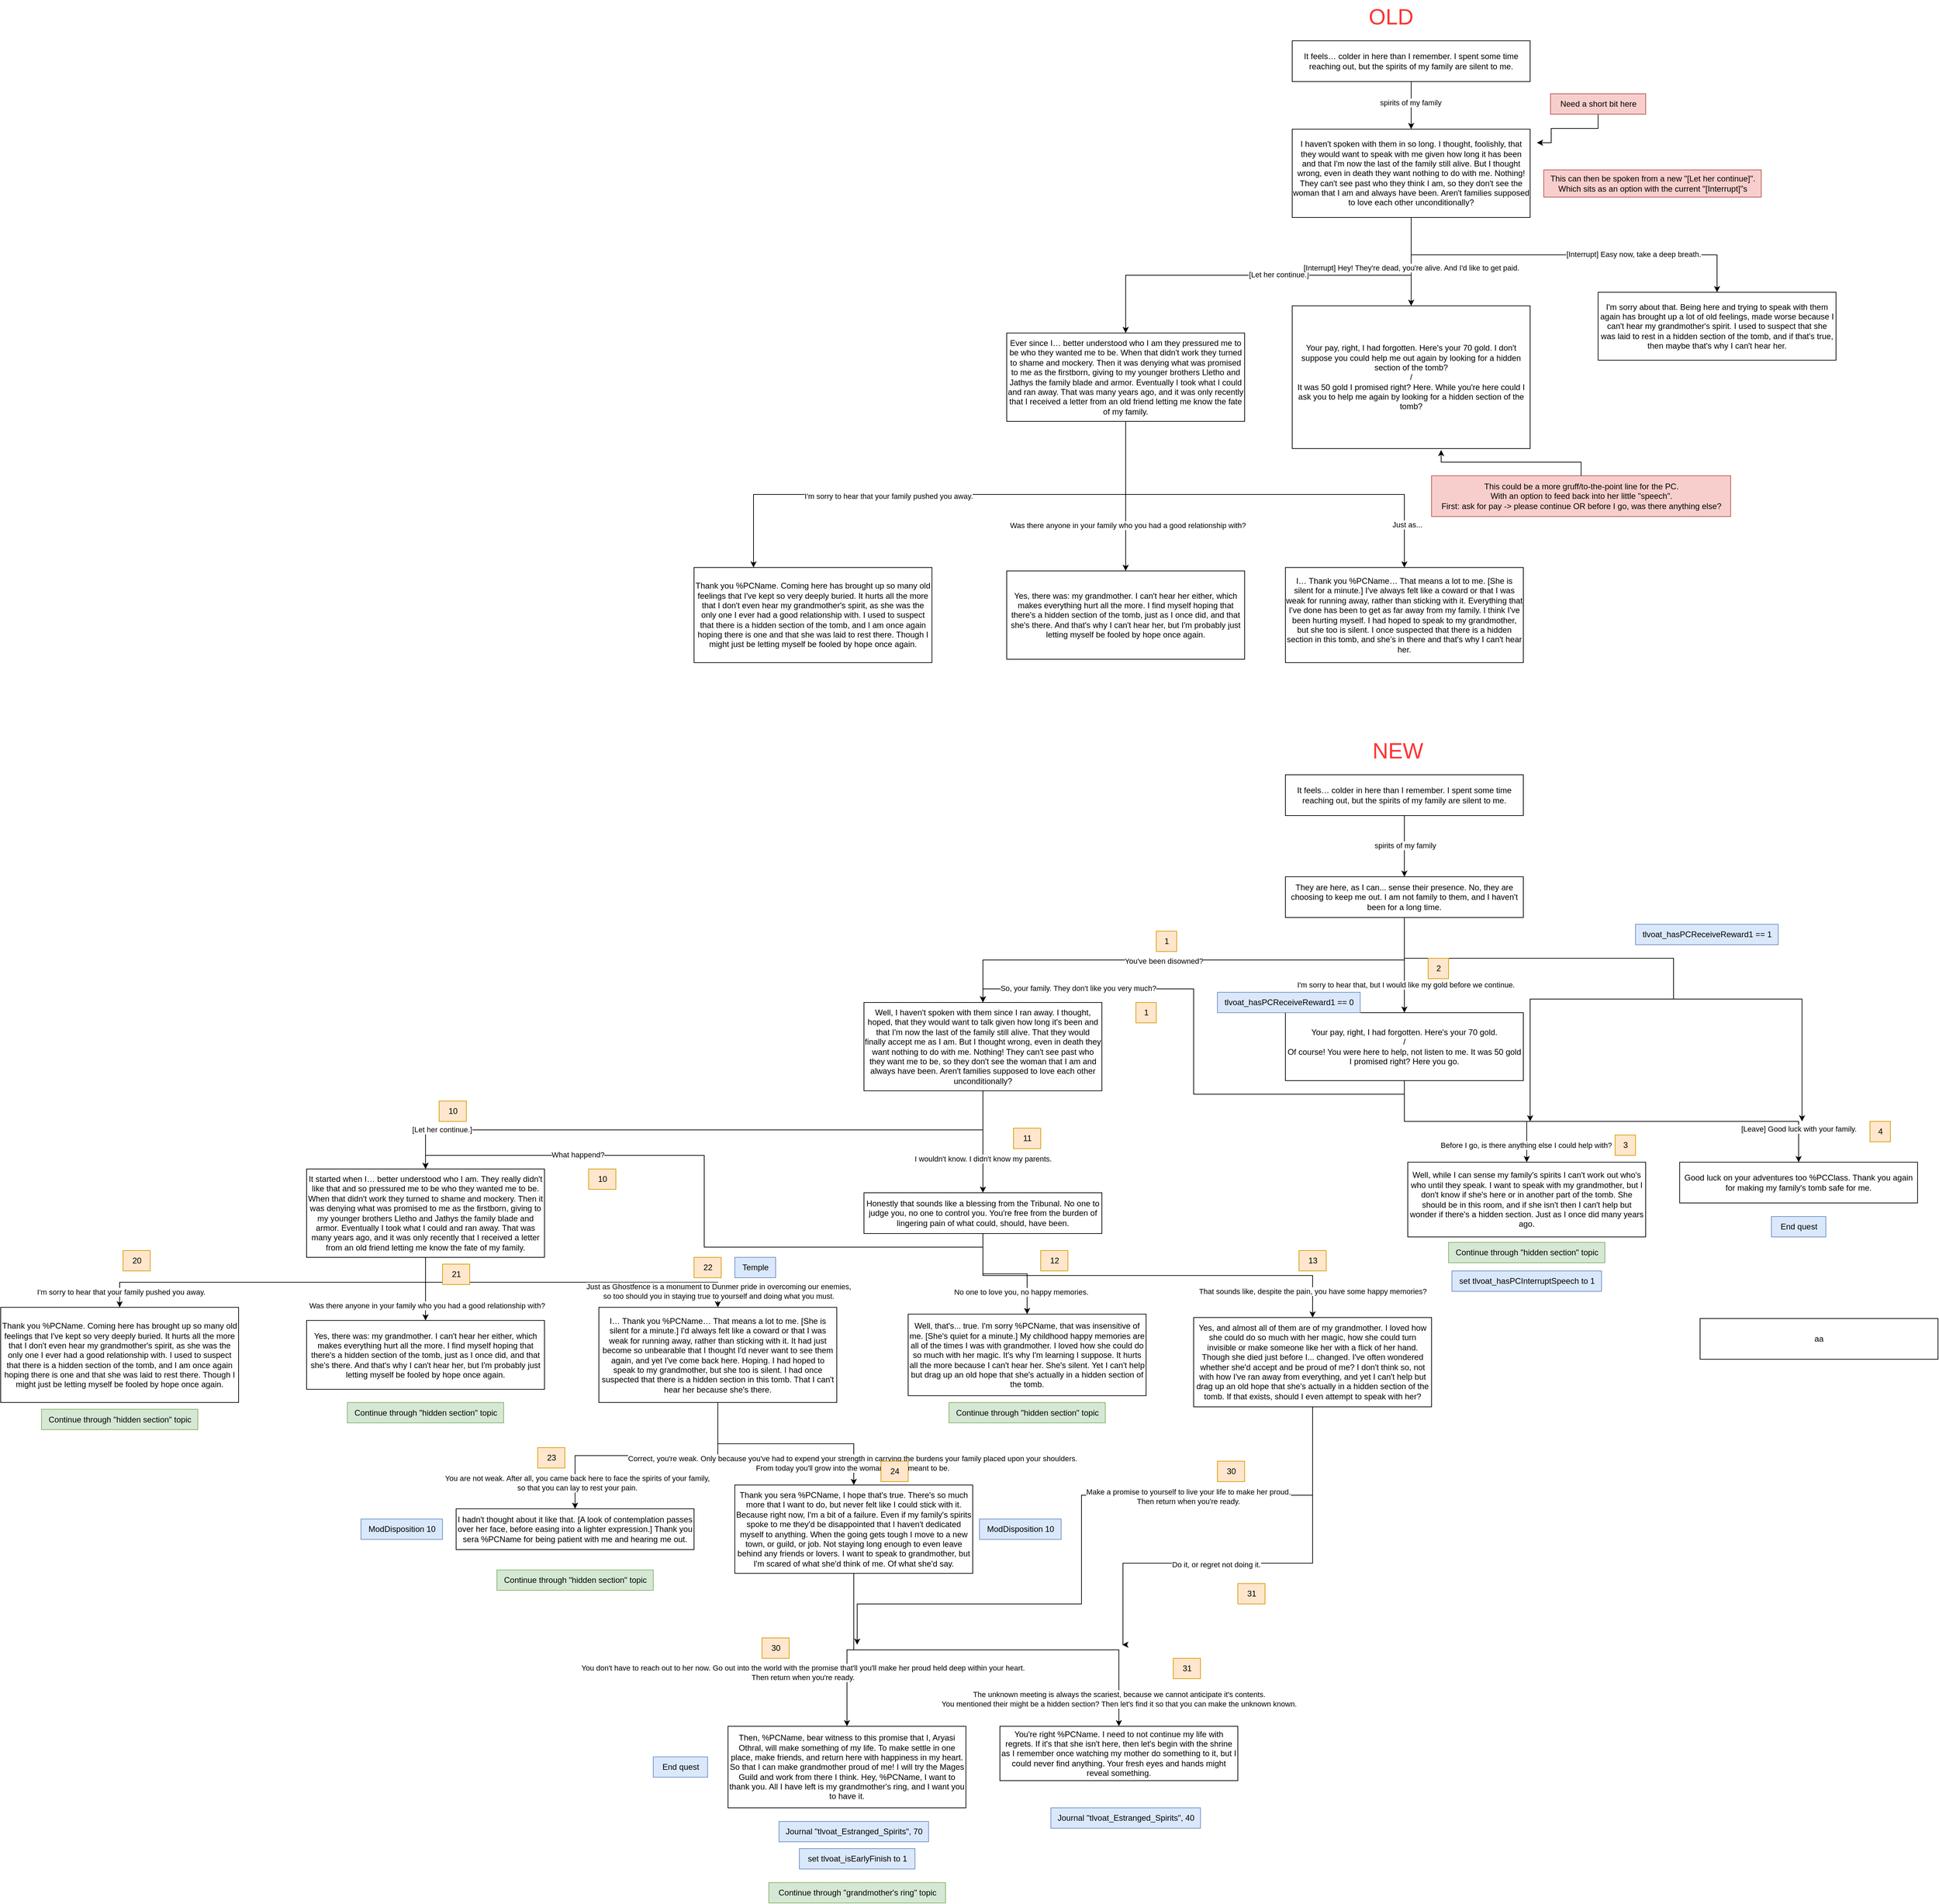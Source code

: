 <mxfile version="26.0.16">
  <diagram name="Page-1" id="907H_8X75_HjY04pCW_Z">
    <mxGraphModel dx="3785" dy="1836" grid="1" gridSize="10" guides="1" tooltips="1" connect="1" arrows="1" fold="1" page="1" pageScale="1" pageWidth="850" pageHeight="1100" math="0" shadow="0">
      <root>
        <mxCell id="0" />
        <mxCell id="1" parent="0" />
        <mxCell id="Po-c8Y7y1Jj03TQiTFve-6" style="edgeStyle=orthogonalEdgeStyle;rounded=0;orthogonalLoop=1;jettySize=auto;html=1;exitX=0.5;exitY=1;exitDx=0;exitDy=0;entryX=0.5;entryY=0;entryDx=0;entryDy=0;" parent="1" source="Po-c8Y7y1Jj03TQiTFve-1" target="Po-c8Y7y1Jj03TQiTFve-2" edge="1">
          <mxGeometry relative="1" as="geometry" />
        </mxCell>
        <mxCell id="Po-c8Y7y1Jj03TQiTFve-7" value="&lt;div&gt;spirits of my family&lt;/div&gt;" style="edgeLabel;html=1;align=center;verticalAlign=middle;resizable=0;points=[];" parent="Po-c8Y7y1Jj03TQiTFve-6" vertex="1" connectable="0">
          <mxGeometry x="-0.114" y="-1" relative="1" as="geometry">
            <mxPoint as="offset" />
          </mxGeometry>
        </mxCell>
        <mxCell id="Po-c8Y7y1Jj03TQiTFve-1" value="It feels… colder in here than I remember. I spent some time reaching out, but the spirits of my family are silent to me." style="rounded=0;whiteSpace=wrap;html=1;" parent="1" vertex="1">
          <mxGeometry x="120" y="-1040" width="350" height="60" as="geometry" />
        </mxCell>
        <mxCell id="Po-c8Y7y1Jj03TQiTFve-8" style="edgeStyle=orthogonalEdgeStyle;rounded=0;orthogonalLoop=1;jettySize=auto;html=1;exitX=0.5;exitY=1;exitDx=0;exitDy=0;entryX=0.5;entryY=0;entryDx=0;entryDy=0;" parent="1" source="Po-c8Y7y1Jj03TQiTFve-2" target="Po-c8Y7y1Jj03TQiTFve-3" edge="1">
          <mxGeometry relative="1" as="geometry" />
        </mxCell>
        <mxCell id="Po-c8Y7y1Jj03TQiTFve-9" value="&lt;div&gt;[Let her continue.]&lt;/div&gt;" style="edgeLabel;html=1;align=center;verticalAlign=middle;resizable=0;points=[];" parent="Po-c8Y7y1Jj03TQiTFve-8" vertex="1" connectable="0">
          <mxGeometry x="-0.05" y="-1" relative="1" as="geometry">
            <mxPoint as="offset" />
          </mxGeometry>
        </mxCell>
        <mxCell id="Po-c8Y7y1Jj03TQiTFve-10" style="edgeStyle=orthogonalEdgeStyle;rounded=0;orthogonalLoop=1;jettySize=auto;html=1;exitX=0.5;exitY=1;exitDx=0;exitDy=0;entryX=0.5;entryY=0;entryDx=0;entryDy=0;" parent="1" source="Po-c8Y7y1Jj03TQiTFve-2" target="Po-c8Y7y1Jj03TQiTFve-4" edge="1">
          <mxGeometry relative="1" as="geometry" />
        </mxCell>
        <mxCell id="Po-c8Y7y1Jj03TQiTFve-11" value="[Interrupt] Hey! They&#39;re dead, you&#39;re alive. And I&#39;d like to get paid." style="edgeLabel;html=1;align=center;verticalAlign=middle;resizable=0;points=[];" parent="Po-c8Y7y1Jj03TQiTFve-10" vertex="1" connectable="0">
          <mxGeometry x="0.139" relative="1" as="geometry">
            <mxPoint as="offset" />
          </mxGeometry>
        </mxCell>
        <mxCell id="Po-c8Y7y1Jj03TQiTFve-12" style="edgeStyle=orthogonalEdgeStyle;rounded=0;orthogonalLoop=1;jettySize=auto;html=1;exitX=0.5;exitY=1;exitDx=0;exitDy=0;entryX=0.5;entryY=0;entryDx=0;entryDy=0;" parent="1" source="Po-c8Y7y1Jj03TQiTFve-2" target="Po-c8Y7y1Jj03TQiTFve-5" edge="1">
          <mxGeometry relative="1" as="geometry" />
        </mxCell>
        <mxCell id="Po-c8Y7y1Jj03TQiTFve-13" value="[Interrupt] Easy now, take a deep breath." style="edgeLabel;html=1;align=center;verticalAlign=middle;resizable=0;points=[];" parent="Po-c8Y7y1Jj03TQiTFve-12" vertex="1" connectable="0">
          <mxGeometry x="0.364" y="1" relative="1" as="geometry">
            <mxPoint as="offset" />
          </mxGeometry>
        </mxCell>
        <mxCell id="Po-c8Y7y1Jj03TQiTFve-2" value="I haven&#39;t spoken with them in so long. I thought, foolishly, that they would want to speak with me given how long it has been and that I&#39;m now the last of the family still alive. But I thought wrong, even in death they want nothing to do with me. Nothing! They can&#39;t see past who they think I am, so they don&#39;t see the woman that I am and always have been. Aren&#39;t families supposed to love each other unconditionally?" style="rounded=0;whiteSpace=wrap;html=1;" parent="1" vertex="1">
          <mxGeometry x="120" y="-910" width="350" height="130" as="geometry" />
        </mxCell>
        <mxCell id="Po-c8Y7y1Jj03TQiTFve-17" style="edgeStyle=orthogonalEdgeStyle;rounded=0;orthogonalLoop=1;jettySize=auto;html=1;exitX=0.5;exitY=1;exitDx=0;exitDy=0;entryX=0.25;entryY=0;entryDx=0;entryDy=0;" parent="1" source="Po-c8Y7y1Jj03TQiTFve-3" target="Po-c8Y7y1Jj03TQiTFve-14" edge="1">
          <mxGeometry relative="1" as="geometry" />
        </mxCell>
        <mxCell id="Po-c8Y7y1Jj03TQiTFve-20" value="I&#39;m sorry to hear that your family pushed you away." style="edgeLabel;html=1;align=center;verticalAlign=middle;resizable=0;points=[];" parent="Po-c8Y7y1Jj03TQiTFve-17" vertex="1" connectable="0">
          <mxGeometry x="0.2" y="2" relative="1" as="geometry">
            <mxPoint x="1" as="offset" />
          </mxGeometry>
        </mxCell>
        <mxCell id="Po-c8Y7y1Jj03TQiTFve-18" style="edgeStyle=orthogonalEdgeStyle;rounded=0;orthogonalLoop=1;jettySize=auto;html=1;exitX=0.5;exitY=1;exitDx=0;exitDy=0;entryX=0.5;entryY=0;entryDx=0;entryDy=0;" parent="1" source="Po-c8Y7y1Jj03TQiTFve-3" target="Po-c8Y7y1Jj03TQiTFve-15" edge="1">
          <mxGeometry relative="1" as="geometry" />
        </mxCell>
        <mxCell id="Po-c8Y7y1Jj03TQiTFve-21" value="Was there anyone in your family who you had a good relationship with?" style="edgeLabel;html=1;align=center;verticalAlign=middle;resizable=0;points=[];" parent="Po-c8Y7y1Jj03TQiTFve-18" vertex="1" connectable="0">
          <mxGeometry x="0.391" y="3" relative="1" as="geometry">
            <mxPoint as="offset" />
          </mxGeometry>
        </mxCell>
        <mxCell id="Po-c8Y7y1Jj03TQiTFve-19" style="edgeStyle=orthogonalEdgeStyle;rounded=0;orthogonalLoop=1;jettySize=auto;html=1;exitX=0.5;exitY=1;exitDx=0;exitDy=0;entryX=0.5;entryY=0;entryDx=0;entryDy=0;" parent="1" source="Po-c8Y7y1Jj03TQiTFve-3" target="Po-c8Y7y1Jj03TQiTFve-16" edge="1">
          <mxGeometry relative="1" as="geometry" />
        </mxCell>
        <mxCell id="Po-c8Y7y1Jj03TQiTFve-22" value="Just as..." style="edgeLabel;html=1;align=center;verticalAlign=middle;resizable=0;points=[];" parent="Po-c8Y7y1Jj03TQiTFve-19" vertex="1" connectable="0">
          <mxGeometry x="0.798" y="4" relative="1" as="geometry">
            <mxPoint as="offset" />
          </mxGeometry>
        </mxCell>
        <mxCell id="Po-c8Y7y1Jj03TQiTFve-3" value="Ever since I… better understood who I am they pressured me to be who they wanted me to be. When that didn&#39;t work they turned to shame and mockery. Then it was denying what was promised to me as the firstborn, giving to my younger brothers Lletho and Jathys the family blade and armor. Eventually I took what I could and ran away. That was many years ago, and it was only recently that I received a letter from an old friend letting me know the fate of my family." style="rounded=0;whiteSpace=wrap;html=1;" parent="1" vertex="1">
          <mxGeometry x="-300" y="-610" width="350" height="130" as="geometry" />
        </mxCell>
        <mxCell id="Po-c8Y7y1Jj03TQiTFve-4" value="&lt;div&gt;Your pay, right, I had forgotten. Here&#39;s your 70 gold. I don&#39;t suppose you could help me out again by looking for a hidden section of the tomb?&lt;/div&gt;&lt;div&gt;/&lt;/div&gt;&lt;div&gt;It was 50 gold I promised right? Here. While you&#39;re here could I ask you to help me again by looking for a hidden section of the tomb?&lt;/div&gt;" style="rounded=0;whiteSpace=wrap;html=1;" parent="1" vertex="1">
          <mxGeometry x="120" y="-650" width="350" height="210" as="geometry" />
        </mxCell>
        <mxCell id="Po-c8Y7y1Jj03TQiTFve-5" value="I&#39;m sorry about that. Being here and trying to speak with them again has brought up a lot of old feelings, made worse because I can&#39;t hear my grandmother&#39;s spirit. I used to suspect that she was laid to rest in a hidden section of the tomb, and if that&#39;s true, then maybe that&#39;s why I can&#39;t hear her." style="rounded=0;whiteSpace=wrap;html=1;" parent="1" vertex="1">
          <mxGeometry x="570" y="-670" width="350" height="100" as="geometry" />
        </mxCell>
        <mxCell id="Po-c8Y7y1Jj03TQiTFve-14" value="Thank you %PCName. Coming here has brought up so many old feelings that I&#39;ve kept so very deeply buried. It hurts all the more that I don&#39;t even hear my grandmother&#39;s spirit, as she was the only one I ever had a good relationship with. I used to suspect that there is a hidden section of the tomb, and I am once again hoping there is one and that she was laid to rest there. Though I might just be letting myself be fooled by hope once again." style="rounded=0;whiteSpace=wrap;html=1;" parent="1" vertex="1">
          <mxGeometry x="-760" y="-265" width="350" height="140" as="geometry" />
        </mxCell>
        <mxCell id="Po-c8Y7y1Jj03TQiTFve-15" value="Yes, there was: my grandmother. I can&#39;t hear her either, which makes everything hurt all the more. I find myself hoping that there&#39;s a hidden section of the tomb, just as I once did, and that she&#39;s there. And that&#39;s why I can&#39;t hear her, but I&#39;m probably just letting myself be fooled by hope once again." style="rounded=0;whiteSpace=wrap;html=1;" parent="1" vertex="1">
          <mxGeometry x="-300" y="-260" width="350" height="130" as="geometry" />
        </mxCell>
        <mxCell id="Po-c8Y7y1Jj03TQiTFve-16" value="I… Thank you %PCName… That means a lot to me. [She is silent for a minute.] I&#39;ve always felt like a coward or that I was weak for running away, rather than sticking with it. Everything that I&#39;ve done has been to get as far away from my family. I think I&#39;ve been hurting myself. I had hoped to speak to my grandmother, but she too is silent. I once suspected that there is a hidden section in this tomb, and she&#39;s in there and that&#39;s why I can&#39;t hear her." style="rounded=0;whiteSpace=wrap;html=1;" parent="1" vertex="1">
          <mxGeometry x="110" y="-265" width="350" height="140" as="geometry" />
        </mxCell>
        <mxCell id="6HRQGlN3xS3Xlfp-Bm1q-2" style="edgeStyle=orthogonalEdgeStyle;rounded=0;orthogonalLoop=1;jettySize=auto;html=1;" parent="1" source="6HRQGlN3xS3Xlfp-Bm1q-1" edge="1">
          <mxGeometry relative="1" as="geometry">
            <mxPoint x="480" y="-890" as="targetPoint" />
            <Array as="points">
              <mxPoint x="570" y="-911" />
              <mxPoint x="501" y="-911" />
              <mxPoint x="501" y="-890" />
            </Array>
          </mxGeometry>
        </mxCell>
        <mxCell id="6HRQGlN3xS3Xlfp-Bm1q-1" value="Need a short bit here" style="text;html=1;align=center;verticalAlign=middle;resizable=0;points=[];autosize=1;strokeColor=#b85450;fillColor=#f8cecc;" parent="1" vertex="1">
          <mxGeometry x="500" y="-962" width="140" height="30" as="geometry" />
        </mxCell>
        <mxCell id="6HRQGlN3xS3Xlfp-Bm1q-3" value="&lt;div&gt;This can then be spoken from a new &quot;[Let her continue]&quot;.&lt;/div&gt;&lt;div&gt;Which sits as an option with the current &quot;[Interrupt]&quot;s&lt;/div&gt;" style="text;html=1;align=center;verticalAlign=middle;resizable=0;points=[];autosize=1;strokeColor=#b85450;fillColor=#f8cecc;" parent="1" vertex="1">
          <mxGeometry x="490" y="-850" width="320" height="40" as="geometry" />
        </mxCell>
        <mxCell id="6HRQGlN3xS3Xlfp-Bm1q-4" value="&lt;div&gt;This could be a more gruff/to-the-point line for the PC.&lt;/div&gt;&lt;div&gt;With an option to feed back into her little &quot;speech&quot;.&lt;/div&gt;&lt;div&gt;First: ask for pay -&amp;gt; please continue OR before I go, was there anything else?&lt;/div&gt;" style="text;html=1;align=center;verticalAlign=middle;resizable=0;points=[];autosize=1;strokeColor=#b85450;fillColor=#f8cecc;" parent="1" vertex="1">
          <mxGeometry x="325" y="-400" width="440" height="60" as="geometry" />
        </mxCell>
        <mxCell id="6HRQGlN3xS3Xlfp-Bm1q-5" style="edgeStyle=orthogonalEdgeStyle;rounded=0;orthogonalLoop=1;jettySize=auto;html=1;entryX=0.626;entryY=1.01;entryDx=0;entryDy=0;entryPerimeter=0;" parent="1" source="6HRQGlN3xS3Xlfp-Bm1q-4" target="Po-c8Y7y1Jj03TQiTFve-4" edge="1">
          <mxGeometry relative="1" as="geometry" />
        </mxCell>
        <mxCell id="IOSCpickuRpwtorIMnZY-4" style="edgeStyle=orthogonalEdgeStyle;rounded=0;orthogonalLoop=1;jettySize=auto;html=1;exitX=0.5;exitY=1;exitDx=0;exitDy=0;" parent="1" source="IOSCpickuRpwtorIMnZY-1" target="IOSCpickuRpwtorIMnZY-3" edge="1">
          <mxGeometry relative="1" as="geometry" />
        </mxCell>
        <mxCell id="IOSCpickuRpwtorIMnZY-5" value="spirits of my family" style="edgeLabel;html=1;align=center;verticalAlign=middle;resizable=0;points=[];" parent="IOSCpickuRpwtorIMnZY-4" vertex="1" connectable="0">
          <mxGeometry x="-0.022" y="1" relative="1" as="geometry">
            <mxPoint as="offset" />
          </mxGeometry>
        </mxCell>
        <mxCell id="IOSCpickuRpwtorIMnZY-1" value="It feels… colder in here than I remember. I spent some time reaching out, but the spirits of my family are silent to me." style="rounded=0;whiteSpace=wrap;html=1;" parent="1" vertex="1">
          <mxGeometry x="110" y="40" width="350" height="60" as="geometry" />
        </mxCell>
        <mxCell id="IOSCpickuRpwtorIMnZY-2" value="&lt;font style=&quot;font-size: 32px; color: rgb(255, 51, 51);&quot;&gt;OLD&lt;/font&gt;" style="text;html=1;align=center;verticalAlign=middle;resizable=0;points=[];autosize=1;strokeColor=none;fillColor=none;" parent="1" vertex="1">
          <mxGeometry x="220" y="-1100" width="90" height="50" as="geometry" />
        </mxCell>
        <mxCell id="IOSCpickuRpwtorIMnZY-7" style="edgeStyle=orthogonalEdgeStyle;rounded=0;orthogonalLoop=1;jettySize=auto;html=1;exitX=0.5;exitY=1;exitDx=0;exitDy=0;entryX=0.5;entryY=0;entryDx=0;entryDy=0;" parent="1" source="IOSCpickuRpwtorIMnZY-3" target="IOSCpickuRpwtorIMnZY-6" edge="1">
          <mxGeometry relative="1" as="geometry" />
        </mxCell>
        <mxCell id="IOSCpickuRpwtorIMnZY-8" value="You&#39;ve been disowned?" style="edgeLabel;html=1;align=center;verticalAlign=middle;resizable=0;points=[];" parent="IOSCpickuRpwtorIMnZY-7" vertex="1" connectable="0">
          <mxGeometry x="0.118" y="1" relative="1" as="geometry">
            <mxPoint as="offset" />
          </mxGeometry>
        </mxCell>
        <mxCell id="IOSCpickuRpwtorIMnZY-10" style="edgeStyle=orthogonalEdgeStyle;rounded=0;orthogonalLoop=1;jettySize=auto;html=1;exitX=0.5;exitY=1;exitDx=0;exitDy=0;entryX=0.5;entryY=0;entryDx=0;entryDy=0;" parent="1" source="IOSCpickuRpwtorIMnZY-3" target="IOSCpickuRpwtorIMnZY-9" edge="1">
          <mxGeometry relative="1" as="geometry" />
        </mxCell>
        <mxCell id="IOSCpickuRpwtorIMnZY-11" value="I&#39;m sorry to hear that, but I would like my gold before we continue." style="edgeLabel;html=1;align=center;verticalAlign=middle;resizable=0;points=[];" parent="IOSCpickuRpwtorIMnZY-10" vertex="1" connectable="0">
          <mxGeometry x="0.411" y="2" relative="1" as="geometry">
            <mxPoint as="offset" />
          </mxGeometry>
        </mxCell>
        <mxCell id="xyJShZ9he86IWVPFFUtm-7" style="edgeStyle=orthogonalEdgeStyle;rounded=0;orthogonalLoop=1;jettySize=auto;html=1;exitX=0.5;exitY=1;exitDx=0;exitDy=0;" parent="1" source="IOSCpickuRpwtorIMnZY-3" edge="1">
          <mxGeometry relative="1" as="geometry">
            <mxPoint x="470" y="550" as="targetPoint" />
            <Array as="points">
              <mxPoint x="285" y="310" />
              <mxPoint x="681" y="310" />
              <mxPoint x="681" y="370" />
              <mxPoint x="470" y="370" />
            </Array>
          </mxGeometry>
        </mxCell>
        <mxCell id="xyJShZ9he86IWVPFFUtm-8" style="edgeStyle=orthogonalEdgeStyle;rounded=0;orthogonalLoop=1;jettySize=auto;html=1;exitX=0.5;exitY=1;exitDx=0;exitDy=0;" parent="1" source="IOSCpickuRpwtorIMnZY-3" edge="1">
          <mxGeometry relative="1" as="geometry">
            <mxPoint x="870" y="550" as="targetPoint" />
            <Array as="points">
              <mxPoint x="285" y="310" />
              <mxPoint x="681" y="310" />
              <mxPoint x="681" y="370" />
            </Array>
          </mxGeometry>
        </mxCell>
        <mxCell id="IOSCpickuRpwtorIMnZY-3" value="They are here, as I can... sense their presence. No, they are choosing to keep me out. I am not family to them, and I haven&#39;t been for a long time." style="whiteSpace=wrap;html=1;" parent="1" vertex="1">
          <mxGeometry x="110" y="190" width="350" height="60" as="geometry" />
        </mxCell>
        <mxCell id="IOSCpickuRpwtorIMnZY-25" style="edgeStyle=orthogonalEdgeStyle;rounded=0;orthogonalLoop=1;jettySize=auto;html=1;exitX=0.5;exitY=1;exitDx=0;exitDy=0;" parent="1" source="IOSCpickuRpwtorIMnZY-6" target="IOSCpickuRpwtorIMnZY-24" edge="1">
          <mxGeometry relative="1" as="geometry" />
        </mxCell>
        <mxCell id="IOSCpickuRpwtorIMnZY-26" value="[Let her continue.]" style="edgeLabel;html=1;align=center;verticalAlign=middle;resizable=0;points=[];" parent="IOSCpickuRpwtorIMnZY-25" vertex="1" connectable="0">
          <mxGeometry x="0.827" y="-1" relative="1" as="geometry">
            <mxPoint as="offset" />
          </mxGeometry>
        </mxCell>
        <mxCell id="IOSCpickuRpwtorIMnZY-28" style="edgeStyle=orthogonalEdgeStyle;rounded=0;orthogonalLoop=1;jettySize=auto;html=1;exitX=0.5;exitY=1;exitDx=0;exitDy=0;entryX=0.5;entryY=0;entryDx=0;entryDy=0;" parent="1" source="IOSCpickuRpwtorIMnZY-6" target="IOSCpickuRpwtorIMnZY-27" edge="1">
          <mxGeometry relative="1" as="geometry" />
        </mxCell>
        <mxCell id="IOSCpickuRpwtorIMnZY-29" value="I wouldn&#39;t know. I didn&#39;t know my parents." style="edgeLabel;html=1;align=center;verticalAlign=middle;resizable=0;points=[];" parent="IOSCpickuRpwtorIMnZY-28" vertex="1" connectable="0">
          <mxGeometry x="0.336" relative="1" as="geometry">
            <mxPoint as="offset" />
          </mxGeometry>
        </mxCell>
        <mxCell id="IOSCpickuRpwtorIMnZY-6" value="Well, I haven&#39;t spoken with them since I ran away. I thought, hoped, that they would want to talk given how long it&#39;s been and that I&#39;m now the last of the family still alive. That they would finally accept me as I am. But I thought wrong, even in death they want nothing to do with me. Nothing! They can&#39;t see past who they want me to be, so they don&#39;t see the woman that I am and always have been. Aren&#39;t families supposed to love each other unconditionally?" style="rounded=0;whiteSpace=wrap;html=1;" parent="1" vertex="1">
          <mxGeometry x="-510" y="375" width="350" height="130" as="geometry" />
        </mxCell>
        <mxCell id="IOSCpickuRpwtorIMnZY-15" style="edgeStyle=orthogonalEdgeStyle;rounded=0;orthogonalLoop=1;jettySize=auto;html=1;exitX=0.5;exitY=1;exitDx=0;exitDy=0;entryX=0.5;entryY=0;entryDx=0;entryDy=0;" parent="1" source="IOSCpickuRpwtorIMnZY-9" target="IOSCpickuRpwtorIMnZY-13" edge="1">
          <mxGeometry relative="1" as="geometry" />
        </mxCell>
        <mxCell id="IOSCpickuRpwtorIMnZY-16" value="Before I go, is there anything else I could help with?" style="edgeLabel;html=1;align=center;verticalAlign=middle;resizable=0;points=[];" parent="IOSCpickuRpwtorIMnZY-15" vertex="1" connectable="0">
          <mxGeometry x="0.409" y="2" relative="1" as="geometry">
            <mxPoint x="27" y="37" as="offset" />
          </mxGeometry>
        </mxCell>
        <mxCell id="IOSCpickuRpwtorIMnZY-17" style="edgeStyle=orthogonalEdgeStyle;rounded=0;orthogonalLoop=1;jettySize=auto;html=1;exitX=0.5;exitY=1;exitDx=0;exitDy=0;entryX=0.5;entryY=0;entryDx=0;entryDy=0;" parent="1" source="IOSCpickuRpwtorIMnZY-9" target="IOSCpickuRpwtorIMnZY-14" edge="1">
          <mxGeometry relative="1" as="geometry" />
        </mxCell>
        <mxCell id="IOSCpickuRpwtorIMnZY-18" value="[Leave] Good luck with your family." style="edgeLabel;html=1;align=center;verticalAlign=middle;resizable=0;points=[];" parent="IOSCpickuRpwtorIMnZY-17" vertex="1" connectable="0">
          <mxGeometry x="0.858" relative="1" as="geometry">
            <mxPoint as="offset" />
          </mxGeometry>
        </mxCell>
        <mxCell id="IOSCpickuRpwtorIMnZY-19" style="edgeStyle=orthogonalEdgeStyle;rounded=0;orthogonalLoop=1;jettySize=auto;html=1;exitX=0.5;exitY=1;exitDx=0;exitDy=0;entryX=0.5;entryY=0;entryDx=0;entryDy=0;" parent="1" source="IOSCpickuRpwtorIMnZY-9" target="IOSCpickuRpwtorIMnZY-6" edge="1">
          <mxGeometry relative="1" as="geometry" />
        </mxCell>
        <mxCell id="IOSCpickuRpwtorIMnZY-20" value="So, your family. They don&#39;t like you very much?" style="edgeLabel;html=1;align=center;verticalAlign=middle;resizable=0;points=[];" parent="IOSCpickuRpwtorIMnZY-19" vertex="1" connectable="0">
          <mxGeometry x="0.609" y="-1" relative="1" as="geometry">
            <mxPoint as="offset" />
          </mxGeometry>
        </mxCell>
        <mxCell id="IOSCpickuRpwtorIMnZY-9" value="&lt;div&gt;Your pay, right, I had forgotten. Here&#39;s your 70 gold.&lt;/div&gt;&lt;div&gt;/&lt;/div&gt;&lt;div&gt;Of course! You were here to help, not listen to me. It was 50 gold I promised right? Here you go.&lt;/div&gt;" style="whiteSpace=wrap;html=1;" parent="1" vertex="1">
          <mxGeometry x="110" y="390" width="350" height="100" as="geometry" />
        </mxCell>
        <mxCell id="IOSCpickuRpwtorIMnZY-12" value="aa" style="whiteSpace=wrap;html=1;" parent="1" vertex="1">
          <mxGeometry x="720" y="840" width="350" height="60" as="geometry" />
        </mxCell>
        <mxCell id="IOSCpickuRpwtorIMnZY-13" value="Well, while I can sense my family&#39;s spirits I can&#39;t work out who&#39;s who until they speak. I want to speak with my grandmother, but I don&#39;t know if she&#39;s here or in another part of the tomb. She should be in this room, and if she isn&#39;t then I can&#39;t help but wonder if there&#39;s a hidden section. Just as I once did many years ago." style="whiteSpace=wrap;html=1;" parent="1" vertex="1">
          <mxGeometry x="290" y="610" width="350" height="110" as="geometry" />
        </mxCell>
        <mxCell id="IOSCpickuRpwtorIMnZY-14" value="Good luck on your adventures too %PCClass. Thank you again for making my family&#39;s tomb safe for me." style="whiteSpace=wrap;html=1;" parent="1" vertex="1">
          <mxGeometry x="690" y="610" width="350" height="60" as="geometry" />
        </mxCell>
        <mxCell id="IOSCpickuRpwtorIMnZY-21" value="&lt;div&gt;End quest&lt;/div&gt;" style="text;html=1;align=center;verticalAlign=middle;resizable=0;points=[];autosize=1;strokeColor=#6c8ebf;fillColor=#dae8fc;" parent="1" vertex="1">
          <mxGeometry x="825" y="690" width="80" height="30" as="geometry" />
        </mxCell>
        <mxCell id="IOSCpickuRpwtorIMnZY-22" value="Continue through &quot;hidden section&quot; topic" style="text;html=1;align=center;verticalAlign=middle;resizable=0;points=[];autosize=1;strokeColor=#82b366;fillColor=#d5e8d4;" parent="1" vertex="1">
          <mxGeometry x="350" y="728" width="230" height="30" as="geometry" />
        </mxCell>
        <mxCell id="IOSCpickuRpwtorIMnZY-23" value="&lt;div&gt;set tlvoat_hasPCInterruptSpeech to 1&lt;/div&gt;" style="text;html=1;align=center;verticalAlign=middle;resizable=0;points=[];autosize=1;strokeColor=#6c8ebf;fillColor=#dae8fc;" parent="1" vertex="1">
          <mxGeometry x="355" y="770" width="220" height="30" as="geometry" />
        </mxCell>
        <mxCell id="IOSCpickuRpwtorIMnZY-41" style="edgeStyle=orthogonalEdgeStyle;rounded=0;orthogonalLoop=1;jettySize=auto;html=1;exitX=0.5;exitY=1;exitDx=0;exitDy=0;entryX=0.5;entryY=0;entryDx=0;entryDy=0;" parent="1" source="IOSCpickuRpwtorIMnZY-24" target="IOSCpickuRpwtorIMnZY-40" edge="1">
          <mxGeometry relative="1" as="geometry" />
        </mxCell>
        <mxCell id="IOSCpickuRpwtorIMnZY-42" value="Was there anyone in your family who you had a good relationship with?" style="edgeLabel;html=1;align=center;verticalAlign=middle;resizable=0;points=[];" parent="IOSCpickuRpwtorIMnZY-41" vertex="1" connectable="0">
          <mxGeometry x="0.541" y="2" relative="1" as="geometry">
            <mxPoint y="-1" as="offset" />
          </mxGeometry>
        </mxCell>
        <mxCell id="IOSCpickuRpwtorIMnZY-45" style="edgeStyle=orthogonalEdgeStyle;rounded=0;orthogonalLoop=1;jettySize=auto;html=1;exitX=0.5;exitY=1;exitDx=0;exitDy=0;entryX=0.5;entryY=0;entryDx=0;entryDy=0;" parent="1" source="IOSCpickuRpwtorIMnZY-24" target="IOSCpickuRpwtorIMnZY-44" edge="1">
          <mxGeometry relative="1" as="geometry" />
        </mxCell>
        <mxCell id="IOSCpickuRpwtorIMnZY-46" value="I&#39;m sorry to hear that your family pushed you away." style="edgeLabel;html=1;align=center;verticalAlign=middle;resizable=0;points=[];" parent="IOSCpickuRpwtorIMnZY-45" vertex="1" connectable="0">
          <mxGeometry x="0.918" y="2" relative="1" as="geometry">
            <mxPoint y="-1" as="offset" />
          </mxGeometry>
        </mxCell>
        <mxCell id="IOSCpickuRpwtorIMnZY-49" style="edgeStyle=orthogonalEdgeStyle;rounded=0;orthogonalLoop=1;jettySize=auto;html=1;exitX=0.5;exitY=1;exitDx=0;exitDy=0;entryX=0.5;entryY=0;entryDx=0;entryDy=0;" parent="1" source="IOSCpickuRpwtorIMnZY-24" target="IOSCpickuRpwtorIMnZY-48" edge="1">
          <mxGeometry relative="1" as="geometry" />
        </mxCell>
        <mxCell id="IOSCpickuRpwtorIMnZY-50" value="&lt;div&gt;Just as Ghostfence is a monument to Dunmer pride in overcoming our enemies,&lt;/div&gt;&lt;div&gt;so too should you in staying true to yourself and doing what you must.&lt;/div&gt;" style="edgeLabel;html=1;align=center;verticalAlign=middle;resizable=0;points=[];" parent="IOSCpickuRpwtorIMnZY-49" vertex="1" connectable="0">
          <mxGeometry x="0.906" y="1" relative="1" as="geometry">
            <mxPoint as="offset" />
          </mxGeometry>
        </mxCell>
        <mxCell id="IOSCpickuRpwtorIMnZY-24" value="It started when I… better understood who I am. They really didn&#39;t like that and so pressured me to be who they wanted me to be. When that didn&#39;t work they turned to shame and mockery. Then it was denying what was promised to me as the firstborn, giving to my younger brothers Lletho and Jathys the family blade and armor. Eventually I took what I could and ran away. That was many years ago, and it was only recently that I received a letter from an old friend letting me know the fate of my family." style="rounded=0;whiteSpace=wrap;html=1;" parent="1" vertex="1">
          <mxGeometry x="-1330" y="620" width="350" height="130" as="geometry" />
        </mxCell>
        <mxCell id="IOSCpickuRpwtorIMnZY-31" style="edgeStyle=orthogonalEdgeStyle;rounded=0;orthogonalLoop=1;jettySize=auto;html=1;exitX=0.5;exitY=1;exitDx=0;exitDy=0;entryX=0.5;entryY=0;entryDx=0;entryDy=0;" parent="1" source="IOSCpickuRpwtorIMnZY-27" target="IOSCpickuRpwtorIMnZY-30" edge="1">
          <mxGeometry relative="1" as="geometry" />
        </mxCell>
        <mxCell id="IOSCpickuRpwtorIMnZY-32" value="No one to love you, no happy memories." style="edgeLabel;html=1;align=center;verticalAlign=middle;resizable=0;points=[];" parent="IOSCpickuRpwtorIMnZY-31" vertex="1" connectable="0">
          <mxGeometry x="0.255" relative="1" as="geometry">
            <mxPoint y="26" as="offset" />
          </mxGeometry>
        </mxCell>
        <mxCell id="IOSCpickuRpwtorIMnZY-35" style="edgeStyle=orthogonalEdgeStyle;rounded=0;orthogonalLoop=1;jettySize=auto;html=1;exitX=0.5;exitY=1;exitDx=0;exitDy=0;entryX=0.5;entryY=0;entryDx=0;entryDy=0;" parent="1" source="IOSCpickuRpwtorIMnZY-27" target="IOSCpickuRpwtorIMnZY-34" edge="1">
          <mxGeometry relative="1" as="geometry" />
        </mxCell>
        <mxCell id="IOSCpickuRpwtorIMnZY-36" value="That sounds like, despite the pain, you have some happy memories?" style="edgeLabel;html=1;align=center;verticalAlign=middle;resizable=0;points=[];" parent="IOSCpickuRpwtorIMnZY-35" vertex="1" connectable="0">
          <mxGeometry x="0.824" y="-1" relative="1" as="geometry">
            <mxPoint x="1" y="15" as="offset" />
          </mxGeometry>
        </mxCell>
        <mxCell id="IOSCpickuRpwtorIMnZY-38" style="edgeStyle=orthogonalEdgeStyle;rounded=0;orthogonalLoop=1;jettySize=auto;html=1;exitX=0.5;exitY=1;exitDx=0;exitDy=0;entryX=0.5;entryY=0;entryDx=0;entryDy=0;" parent="1" source="IOSCpickuRpwtorIMnZY-27" target="IOSCpickuRpwtorIMnZY-24" edge="1">
          <mxGeometry relative="1" as="geometry" />
        </mxCell>
        <mxCell id="IOSCpickuRpwtorIMnZY-39" value="What happend?" style="edgeLabel;html=1;align=center;verticalAlign=middle;resizable=0;points=[];" parent="IOSCpickuRpwtorIMnZY-38" vertex="1" connectable="0">
          <mxGeometry x="0.51" y="-1" relative="1" as="geometry">
            <mxPoint as="offset" />
          </mxGeometry>
        </mxCell>
        <mxCell id="IOSCpickuRpwtorIMnZY-27" value="Honestly that sounds like a blessing from the Tribunal. No one to judge you, no one to control you. You&#39;re free from the burden of lingering pain of what could, should, have been." style="whiteSpace=wrap;html=1;" parent="1" vertex="1">
          <mxGeometry x="-510" y="655" width="350" height="60" as="geometry" />
        </mxCell>
        <mxCell id="IOSCpickuRpwtorIMnZY-30" value="Well, that&#39;s... true. I&#39;m sorry %PCName, that was insensitive of me. [She&#39;s quiet for a minute.] My childhood happy memories are all of the times I was with grandmother. I loved how she could do so much with her magic. It&#39;s why I&#39;m learning I suppose. It hurts all the more because I can&#39;t hear her. She&#39;s silent. Yet I can&#39;t help but drag up an old hope that she&#39;s actually in a hidden section of the tomb." style="whiteSpace=wrap;html=1;" parent="1" vertex="1">
          <mxGeometry x="-445" y="833.57" width="350" height="120" as="geometry" />
        </mxCell>
        <mxCell id="IOSCpickuRpwtorIMnZY-33" value="Continue through &quot;hidden section&quot; topic" style="text;html=1;align=center;verticalAlign=middle;resizable=0;points=[];autosize=1;strokeColor=#82b366;fillColor=#d5e8d4;" parent="1" vertex="1">
          <mxGeometry x="-385" y="963.57" width="230" height="30" as="geometry" />
        </mxCell>
        <mxCell id="veY12ddWGGK74OkhvajF-1" style="edgeStyle=orthogonalEdgeStyle;rounded=0;orthogonalLoop=1;jettySize=auto;html=1;exitX=0.5;exitY=1;exitDx=0;exitDy=0;" edge="1" parent="1" source="IOSCpickuRpwtorIMnZY-34">
          <mxGeometry relative="1" as="geometry">
            <mxPoint x="-520" y="1320" as="targetPoint" />
            <Array as="points">
              <mxPoint x="150" y="1100" />
              <mxPoint x="-190" y="1100" />
              <mxPoint x="-190" y="1260" />
              <mxPoint x="-520" y="1260" />
            </Array>
          </mxGeometry>
        </mxCell>
        <mxCell id="veY12ddWGGK74OkhvajF-4" value="&lt;div&gt;Make a promise to yourself to live your life to make her proud.&lt;/div&gt;&lt;div&gt;Then return when you&#39;re ready.&lt;/div&gt;" style="edgeLabel;html=1;align=center;verticalAlign=middle;resizable=0;points=[];" vertex="1" connectable="0" parent="veY12ddWGGK74OkhvajF-1">
          <mxGeometry x="-0.386" y="2" relative="1" as="geometry">
            <mxPoint as="offset" />
          </mxGeometry>
        </mxCell>
        <mxCell id="veY12ddWGGK74OkhvajF-2" style="edgeStyle=orthogonalEdgeStyle;rounded=0;orthogonalLoop=1;jettySize=auto;html=1;exitX=0.5;exitY=1;exitDx=0;exitDy=0;" edge="1" parent="1" source="IOSCpickuRpwtorIMnZY-34">
          <mxGeometry relative="1" as="geometry">
            <mxPoint x="-130" y="1320" as="targetPoint" />
            <Array as="points">
              <mxPoint x="150" y="1200" />
              <mxPoint x="-129" y="1200" />
              <mxPoint x="-129" y="1320" />
            </Array>
          </mxGeometry>
        </mxCell>
        <mxCell id="veY12ddWGGK74OkhvajF-3" value="Do it, or regret not doing it." style="edgeLabel;html=1;align=center;verticalAlign=middle;resizable=0;points=[];" vertex="1" connectable="0" parent="veY12ddWGGK74OkhvajF-2">
          <mxGeometry x="0.181" y="2" relative="1" as="geometry">
            <mxPoint as="offset" />
          </mxGeometry>
        </mxCell>
        <mxCell id="IOSCpickuRpwtorIMnZY-34" value="Yes, and almost all of them are of my grandmother. I loved how she could do so much with her magic, how she could turn invisible or make someone like her with a flick of her hand. Though she died just before I... changed. I&#39;ve often wondered whether she&#39;d accept and be proud of me? I don&#39;t think so, not with how I&#39;ve ran away from everything, and yet I can&#39;t help but drag up an old hope that she&#39;s actually in a hidden section of the tomb. If that exists, should I even attempt to speak with her?" style="whiteSpace=wrap;html=1;" parent="1" vertex="1">
          <mxGeometry x="-25" y="838.57" width="350" height="131.43" as="geometry" />
        </mxCell>
        <mxCell id="IOSCpickuRpwtorIMnZY-40" value="Yes, there was: my grandmother. I can&#39;t hear her either, which makes everything hurt all the more. I find myself hoping that there&#39;s a hidden section of the tomb, just as I once did, and that she&#39;s there. And that&#39;s why I can&#39;t hear her, but I&#39;m probably just letting myself be fooled by hope once again." style="rounded=0;whiteSpace=wrap;html=1;" parent="1" vertex="1">
          <mxGeometry x="-1330" y="842.85" width="350" height="101.43" as="geometry" />
        </mxCell>
        <mxCell id="IOSCpickuRpwtorIMnZY-43" value="Continue through &quot;hidden section&quot; topic" style="text;html=1;align=center;verticalAlign=middle;resizable=0;points=[];autosize=1;strokeColor=#82b366;fillColor=#d5e8d4;" parent="1" vertex="1">
          <mxGeometry x="-1270" y="963.57" width="230" height="30" as="geometry" />
        </mxCell>
        <mxCell id="IOSCpickuRpwtorIMnZY-44" value="Thank you %PCName. Coming here has brought up so many old feelings that I&#39;ve kept so very deeply buried. It hurts all the more that I don&#39;t even hear my grandmother&#39;s spirit, as she was the only one I ever had a good relationship with. I used to suspect that there is a hidden section of the tomb, and I am once again hoping there is one and that she was laid to rest there. Though I might just be letting myself be fooled by hope once again." style="rounded=0;whiteSpace=wrap;html=1;" parent="1" vertex="1">
          <mxGeometry x="-1780" y="823.57" width="350" height="140" as="geometry" />
        </mxCell>
        <mxCell id="IOSCpickuRpwtorIMnZY-47" value="Continue through &quot;hidden section&quot; topic" style="text;html=1;align=center;verticalAlign=middle;resizable=0;points=[];autosize=1;strokeColor=#82b366;fillColor=#d5e8d4;" parent="1" vertex="1">
          <mxGeometry x="-1720" y="973.57" width="230" height="30" as="geometry" />
        </mxCell>
        <mxCell id="IOSCpickuRpwtorIMnZY-54" style="edgeStyle=orthogonalEdgeStyle;rounded=0;orthogonalLoop=1;jettySize=auto;html=1;exitX=0.5;exitY=1;exitDx=0;exitDy=0;entryX=0.5;entryY=0;entryDx=0;entryDy=0;" parent="1" source="IOSCpickuRpwtorIMnZY-48" target="IOSCpickuRpwtorIMnZY-52" edge="1">
          <mxGeometry relative="1" as="geometry" />
        </mxCell>
        <mxCell id="IOSCpickuRpwtorIMnZY-56" value="&lt;div&gt;You are not weak. After all, you came back here to face the spirits of your family,&lt;/div&gt;&lt;div&gt;so that you can lay to rest your pain.&lt;/div&gt;" style="edgeLabel;html=1;align=center;verticalAlign=middle;resizable=0;points=[];" parent="IOSCpickuRpwtorIMnZY-54" vertex="1" connectable="0">
          <mxGeometry x="0.792" y="3" relative="1" as="geometry">
            <mxPoint as="offset" />
          </mxGeometry>
        </mxCell>
        <mxCell id="IOSCpickuRpwtorIMnZY-55" style="edgeStyle=orthogonalEdgeStyle;rounded=0;orthogonalLoop=1;jettySize=auto;html=1;exitX=0.5;exitY=1;exitDx=0;exitDy=0;entryX=0.5;entryY=0;entryDx=0;entryDy=0;" parent="1" source="IOSCpickuRpwtorIMnZY-48" target="IOSCpickuRpwtorIMnZY-53" edge="1">
          <mxGeometry relative="1" as="geometry" />
        </mxCell>
        <mxCell id="IOSCpickuRpwtorIMnZY-57" value="&lt;div&gt;Correct, you&#39;re weak. Only because you&#39;ve had to expend your strength in carrying the burdens your family placed upon your shoulders.&lt;/div&gt;&lt;div&gt;From today you&#39;ll grow into the woman you&#39;re meant to be.&lt;/div&gt;" style="edgeLabel;html=1;align=center;verticalAlign=middle;resizable=0;points=[];" parent="IOSCpickuRpwtorIMnZY-55" vertex="1" connectable="0">
          <mxGeometry x="0.798" y="-2" relative="1" as="geometry">
            <mxPoint as="offset" />
          </mxGeometry>
        </mxCell>
        <mxCell id="IOSCpickuRpwtorIMnZY-48" value="I… Thank you %PCName… That means a lot to me. [She is silent for a minute.] I&#39;d always felt like a coward or that I was weak for running away, rather than sticking with it. It had just become so unbearable that I thought I&#39;d never want to see them again, and yet I&#39;ve come back here. Hoping. I had hoped to speak to my grandmother, but she too is silent. I had once suspected that there is a hidden section in this tomb. That I can&#39;t hear her because she&#39;s there." style="rounded=0;whiteSpace=wrap;html=1;" parent="1" vertex="1">
          <mxGeometry x="-900" y="823.57" width="350" height="140" as="geometry" />
        </mxCell>
        <mxCell id="IOSCpickuRpwtorIMnZY-51" value="Temple" style="text;html=1;align=center;verticalAlign=middle;resizable=0;points=[];autosize=1;strokeColor=#6c8ebf;fillColor=#dae8fc;" parent="1" vertex="1">
          <mxGeometry x="-700" y="750" width="60" height="30" as="geometry" />
        </mxCell>
        <mxCell id="IOSCpickuRpwtorIMnZY-52" value="I hadn&#39;t thought about it like that. [A look of contemplation passes over her face, before easing into a lighter expression.] Thank you sera %PCName for being patient with me and hearing me out." style="whiteSpace=wrap;html=1;" parent="1" vertex="1">
          <mxGeometry x="-1110" y="1120" width="350" height="60" as="geometry" />
        </mxCell>
        <mxCell id="xyJShZ9he86IWVPFFUtm-32" style="edgeStyle=orthogonalEdgeStyle;rounded=0;orthogonalLoop=1;jettySize=auto;html=1;exitX=0.5;exitY=1;exitDx=0;exitDy=0;entryX=0.5;entryY=0;entryDx=0;entryDy=0;" parent="1" source="IOSCpickuRpwtorIMnZY-53" target="xyJShZ9he86IWVPFFUtm-29" edge="1">
          <mxGeometry relative="1" as="geometry" />
        </mxCell>
        <mxCell id="xyJShZ9he86IWVPFFUtm-34" value="&lt;div&gt;You don&#39;t have to reach out to her now. Go out into the world with the promise that&#39;ll you&#39;ll make her proud held deep within your heart.&lt;/div&gt;&lt;div&gt;Then return when you&#39;re ready.&lt;/div&gt;" style="edgeLabel;html=1;align=center;verticalAlign=middle;resizable=0;points=[];" parent="xyJShZ9he86IWVPFFUtm-32" vertex="1" connectable="0">
          <mxGeometry x="0.503" y="-2" relative="1" as="geometry">
            <mxPoint x="-63" y="-21" as="offset" />
          </mxGeometry>
        </mxCell>
        <mxCell id="xyJShZ9he86IWVPFFUtm-33" style="edgeStyle=orthogonalEdgeStyle;rounded=0;orthogonalLoop=1;jettySize=auto;html=1;exitX=0.5;exitY=1;exitDx=0;exitDy=0;entryX=0.5;entryY=0;entryDx=0;entryDy=0;" parent="1" source="IOSCpickuRpwtorIMnZY-53" target="xyJShZ9he86IWVPFFUtm-30" edge="1">
          <mxGeometry relative="1" as="geometry" />
        </mxCell>
        <mxCell id="xyJShZ9he86IWVPFFUtm-35" value="&lt;div&gt;The unknown meeting is always the scariest, because we cannot anticipate it&#39;s contents.&lt;/div&gt;&lt;div&gt;You mentioned their might be a hidden section? Then let&#39;s find it so that you can make the unknown known.&lt;/div&gt;" style="edgeLabel;html=1;align=center;verticalAlign=middle;resizable=0;points=[];" parent="xyJShZ9he86IWVPFFUtm-33" vertex="1" connectable="0">
          <mxGeometry x="0.787" y="4" relative="1" as="geometry">
            <mxPoint x="-4" y="25" as="offset" />
          </mxGeometry>
        </mxCell>
        <mxCell id="IOSCpickuRpwtorIMnZY-53" value="Thank you sera %PCName, I hope that&#39;s true. There&#39;s so much more that I want to do, but never felt like I could stick with it. Because right now, I&#39;m a bit of a failure. Even if my family&#39;s spirits spoke to me they&#39;d be disappointed that I haven&#39;t dedicated myself to anything. When the going gets tough I move to a new town, or guild, or job. Not staying long enough to even leave behind any friends or lovers. I want to speak to grandmother, but I&#39;m scared of what she&#39;d think of me. Of what she&#39;d say." style="whiteSpace=wrap;html=1;" parent="1" vertex="1">
          <mxGeometry x="-700" y="1085" width="350" height="130" as="geometry" />
        </mxCell>
        <mxCell id="IOSCpickuRpwtorIMnZY-58" value="Continue through &quot;hidden section&quot; topic" style="text;html=1;align=center;verticalAlign=middle;resizable=0;points=[];autosize=1;strokeColor=#82b366;fillColor=#d5e8d4;" parent="1" vertex="1">
          <mxGeometry x="-1050" y="1210" width="230" height="30" as="geometry" />
        </mxCell>
        <mxCell id="xyJShZ9he86IWVPFFUtm-1" value="&lt;font style=&quot;font-size: 32px; color: rgb(255, 51, 51);&quot;&gt;NEW&lt;/font&gt;" style="text;html=1;align=center;verticalAlign=middle;resizable=0;points=[];autosize=1;strokeColor=none;fillColor=none;" parent="1" vertex="1">
          <mxGeometry x="225" y="-20" width="100" height="50" as="geometry" />
        </mxCell>
        <mxCell id="xyJShZ9he86IWVPFFUtm-5" value="ModDisposition 10" style="text;html=1;align=center;verticalAlign=middle;resizable=0;points=[];autosize=1;strokeColor=#6c8ebf;fillColor=#dae8fc;" parent="1" vertex="1">
          <mxGeometry x="-1250" y="1135" width="120" height="30" as="geometry" />
        </mxCell>
        <mxCell id="xyJShZ9he86IWVPFFUtm-6" value="ModDisposition 10" style="text;html=1;align=center;verticalAlign=middle;resizable=0;points=[];autosize=1;strokeColor=#6c8ebf;fillColor=#dae8fc;" parent="1" vertex="1">
          <mxGeometry x="-340" y="1135" width="120" height="30" as="geometry" />
        </mxCell>
        <mxCell id="xyJShZ9he86IWVPFFUtm-9" value="&lt;div&gt;tlvoat_hasPCReceiveReward1 == 1&lt;/div&gt;" style="text;html=1;align=center;verticalAlign=middle;resizable=0;points=[];autosize=1;strokeColor=#6c8ebf;fillColor=#dae8fc;" parent="1" vertex="1">
          <mxGeometry x="625" y="260" width="210" height="30" as="geometry" />
        </mxCell>
        <mxCell id="xyJShZ9he86IWVPFFUtm-10" value="&lt;div&gt;tlvoat_hasPCReceiveReward1 == 0&lt;/div&gt;" style="text;html=1;align=center;verticalAlign=middle;resizable=0;points=[];autosize=1;strokeColor=#6c8ebf;fillColor=#dae8fc;" parent="1" vertex="1">
          <mxGeometry x="10" y="360" width="210" height="30" as="geometry" />
        </mxCell>
        <mxCell id="xyJShZ9he86IWVPFFUtm-14" value="1" style="text;html=1;align=center;verticalAlign=middle;resizable=0;points=[];autosize=1;strokeColor=#d79b00;fillColor=#ffe6cc;" parent="1" vertex="1">
          <mxGeometry x="-80" y="270" width="30" height="30" as="geometry" />
        </mxCell>
        <mxCell id="xyJShZ9he86IWVPFFUtm-15" value="2" style="text;html=1;align=center;verticalAlign=middle;resizable=0;points=[];autosize=1;strokeColor=#d79b00;fillColor=#ffe6cc;" parent="1" vertex="1">
          <mxGeometry x="320" y="310" width="30" height="30" as="geometry" />
        </mxCell>
        <mxCell id="xyJShZ9he86IWVPFFUtm-16" value="3" style="text;html=1;align=center;verticalAlign=middle;resizable=0;points=[];autosize=1;strokeColor=#d79b00;fillColor=#ffe6cc;" parent="1" vertex="1">
          <mxGeometry x="595" y="570" width="30" height="30" as="geometry" />
        </mxCell>
        <mxCell id="xyJShZ9he86IWVPFFUtm-17" value="4" style="text;html=1;align=center;verticalAlign=middle;resizable=0;points=[];autosize=1;strokeColor=#d79b00;fillColor=#ffe6cc;" parent="1" vertex="1">
          <mxGeometry x="970" y="550" width="30" height="30" as="geometry" />
        </mxCell>
        <mxCell id="xyJShZ9he86IWVPFFUtm-18" value="1" style="text;html=1;align=center;verticalAlign=middle;resizable=0;points=[];autosize=1;strokeColor=#d79b00;fillColor=#ffe6cc;" parent="1" vertex="1">
          <mxGeometry x="-110" y="375" width="30" height="30" as="geometry" />
        </mxCell>
        <mxCell id="xyJShZ9he86IWVPFFUtm-19" value="10" style="text;html=1;align=center;verticalAlign=middle;resizable=0;points=[];autosize=1;strokeColor=#d79b00;fillColor=#ffe6cc;" parent="1" vertex="1">
          <mxGeometry x="-1135" y="520" width="40" height="30" as="geometry" />
        </mxCell>
        <mxCell id="xyJShZ9he86IWVPFFUtm-20" value="11" style="text;html=1;align=center;verticalAlign=middle;resizable=0;points=[];autosize=1;strokeColor=#d79b00;fillColor=#ffe6cc;" parent="1" vertex="1">
          <mxGeometry x="-290" y="560" width="40" height="30" as="geometry" />
        </mxCell>
        <mxCell id="xyJShZ9he86IWVPFFUtm-21" value="12" style="text;html=1;align=center;verticalAlign=middle;resizable=0;points=[];autosize=1;strokeColor=#d79b00;fillColor=#ffe6cc;" parent="1" vertex="1">
          <mxGeometry x="-250" y="740" width="40" height="30" as="geometry" />
        </mxCell>
        <mxCell id="xyJShZ9he86IWVPFFUtm-22" value="13" style="text;html=1;align=center;verticalAlign=middle;resizable=0;points=[];autosize=1;strokeColor=#d79b00;fillColor=#ffe6cc;" parent="1" vertex="1">
          <mxGeometry x="130" y="740" width="40" height="30" as="geometry" />
        </mxCell>
        <mxCell id="xyJShZ9he86IWVPFFUtm-23" value="10" style="text;html=1;align=center;verticalAlign=middle;resizable=0;points=[];autosize=1;strokeColor=#d79b00;fillColor=#ffe6cc;" parent="1" vertex="1">
          <mxGeometry x="-915" y="620" width="40" height="30" as="geometry" />
        </mxCell>
        <mxCell id="xyJShZ9he86IWVPFFUtm-24" value="20" style="text;html=1;align=center;verticalAlign=middle;resizable=0;points=[];autosize=1;strokeColor=#d79b00;fillColor=#ffe6cc;" parent="1" vertex="1">
          <mxGeometry x="-1600" y="740" width="40" height="30" as="geometry" />
        </mxCell>
        <mxCell id="xyJShZ9he86IWVPFFUtm-25" value="21" style="text;html=1;align=center;verticalAlign=middle;resizable=0;points=[];autosize=1;strokeColor=#d79b00;fillColor=#ffe6cc;" parent="1" vertex="1">
          <mxGeometry x="-1130" y="760" width="40" height="30" as="geometry" />
        </mxCell>
        <mxCell id="xyJShZ9he86IWVPFFUtm-26" value="22" style="text;html=1;align=center;verticalAlign=middle;resizable=0;points=[];autosize=1;strokeColor=#d79b00;fillColor=#ffe6cc;" parent="1" vertex="1">
          <mxGeometry x="-760" y="750" width="40" height="30" as="geometry" />
        </mxCell>
        <mxCell id="xyJShZ9he86IWVPFFUtm-27" value="23" style="text;html=1;align=center;verticalAlign=middle;resizable=0;points=[];autosize=1;strokeColor=#d79b00;fillColor=#ffe6cc;" parent="1" vertex="1">
          <mxGeometry x="-990" y="1030" width="40" height="30" as="geometry" />
        </mxCell>
        <mxCell id="xyJShZ9he86IWVPFFUtm-28" value="24" style="text;html=1;align=center;verticalAlign=middle;resizable=0;points=[];autosize=1;strokeColor=#d79b00;fillColor=#ffe6cc;" parent="1" vertex="1">
          <mxGeometry x="-485" y="1050" width="40" height="30" as="geometry" />
        </mxCell>
        <mxCell id="xyJShZ9he86IWVPFFUtm-29" value="Then, %PCName, bear witness to this promise that I, Aryasi Othral, will make something of my life. To make settle in one place, make friends, and return here with happiness in my heart. So that I can make grandmother proud of me! I will try the Mages Guild and work from there I think. Hey, %PCName, I want to thank you. All I have left is my grandmother&#39;s ring, and I want you to have it." style="whiteSpace=wrap;html=1;" parent="1" vertex="1">
          <mxGeometry x="-710" y="1440" width="350" height="120" as="geometry" />
        </mxCell>
        <mxCell id="xyJShZ9he86IWVPFFUtm-30" value="You&#39;re right %PCName. I need to not continue my life with regrets. If it&#39;s that she isn&#39;t here, then let&#39;s begin with the shrine as I remember once watching my mother do something to it, but I could never find anything. Your fresh eyes and hands might reveal something." style="whiteSpace=wrap;html=1;" parent="1" vertex="1">
          <mxGeometry x="-310" y="1440" width="350" height="80" as="geometry" />
        </mxCell>
        <mxCell id="xyJShZ9he86IWVPFFUtm-36" value="&lt;div&gt;End quest&lt;/div&gt;" style="text;html=1;align=center;verticalAlign=middle;resizable=0;points=[];autosize=1;strokeColor=#6c8ebf;fillColor=#dae8fc;" parent="1" vertex="1">
          <mxGeometry x="-820" y="1485" width="80" height="30" as="geometry" />
        </mxCell>
        <mxCell id="xyJShZ9he86IWVPFFUtm-37" value="Journal &quot;tlvoat_Estranged_Spirits&quot;, 40" style="text;html=1;align=center;verticalAlign=middle;resizable=0;points=[];autosize=1;strokeColor=#6c8ebf;fillColor=#dae8fc;" parent="1" vertex="1">
          <mxGeometry x="-235" y="1560" width="220" height="30" as="geometry" />
        </mxCell>
        <mxCell id="xyJShZ9he86IWVPFFUtm-38" value="Journal &quot;tlvoat_Estranged_Spirits&quot;, 70" style="text;html=1;align=center;verticalAlign=middle;resizable=0;points=[];autosize=1;strokeColor=#6c8ebf;fillColor=#dae8fc;" parent="1" vertex="1">
          <mxGeometry x="-635" y="1580" width="220" height="30" as="geometry" />
        </mxCell>
        <mxCell id="xyJShZ9he86IWVPFFUtm-39" value="&lt;div&gt;set tlvoat_isEarlyFinish to 1&lt;/div&gt;" style="text;html=1;align=center;verticalAlign=middle;resizable=0;points=[];autosize=1;strokeColor=#6c8ebf;fillColor=#dae8fc;" parent="1" vertex="1">
          <mxGeometry x="-605" y="1620" width="170" height="30" as="geometry" />
        </mxCell>
        <mxCell id="xyJShZ9he86IWVPFFUtm-40" value="Continue through &quot;grandmother&#39;s ring&quot; topic" style="text;html=1;align=center;verticalAlign=middle;resizable=0;points=[];autosize=1;strokeColor=#82b366;fillColor=#d5e8d4;" parent="1" vertex="1">
          <mxGeometry x="-650" y="1670" width="260" height="30" as="geometry" />
        </mxCell>
        <mxCell id="veY12ddWGGK74OkhvajF-5" value="30" style="text;html=1;align=center;verticalAlign=middle;resizable=0;points=[];autosize=1;strokeColor=#d79b00;fillColor=#ffe6cc;" vertex="1" parent="1">
          <mxGeometry x="10" y="1050" width="40" height="30" as="geometry" />
        </mxCell>
        <mxCell id="veY12ddWGGK74OkhvajF-6" value="30" style="text;html=1;align=center;verticalAlign=middle;resizable=0;points=[];autosize=1;strokeColor=#d79b00;fillColor=#ffe6cc;" vertex="1" parent="1">
          <mxGeometry x="-660" y="1310" width="40" height="30" as="geometry" />
        </mxCell>
        <mxCell id="veY12ddWGGK74OkhvajF-7" value="31" style="text;html=1;align=center;verticalAlign=middle;resizable=0;points=[];autosize=1;strokeColor=#d79b00;fillColor=#ffe6cc;" vertex="1" parent="1">
          <mxGeometry x="-55" y="1340" width="40" height="30" as="geometry" />
        </mxCell>
        <mxCell id="veY12ddWGGK74OkhvajF-8" value="31" style="text;html=1;align=center;verticalAlign=middle;resizable=0;points=[];autosize=1;strokeColor=#d79b00;fillColor=#ffe6cc;" vertex="1" parent="1">
          <mxGeometry x="40" y="1230" width="40" height="30" as="geometry" />
        </mxCell>
      </root>
    </mxGraphModel>
  </diagram>
</mxfile>
